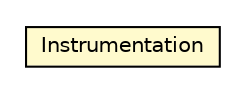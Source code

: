 #!/usr/local/bin/dot
#
# Class diagram 
# Generated by UMLGraph version 5.1 (http://www.umlgraph.org/)
#

digraph G {
	edge [fontname="Helvetica",fontsize=10,labelfontname="Helvetica",labelfontsize=10];
	node [fontname="Helvetica",fontsize=10,shape=plaintext];
	nodesep=0.25;
	ranksep=0.5;
	// org.androidtransfuse.model.manifest.Instrumentation
	c16171 [label=<<table title="org.androidtransfuse.model.manifest.Instrumentation" border="0" cellborder="1" cellspacing="0" cellpadding="2" port="p" bgcolor="lemonChiffon" href="./Instrumentation.html">
		<tr><td><table border="0" cellspacing="0" cellpadding="1">
<tr><td align="center" balign="center"> Instrumentation </td></tr>
		</table></td></tr>
		</table>>, fontname="Helvetica", fontcolor="black", fontsize=10.0];
}

